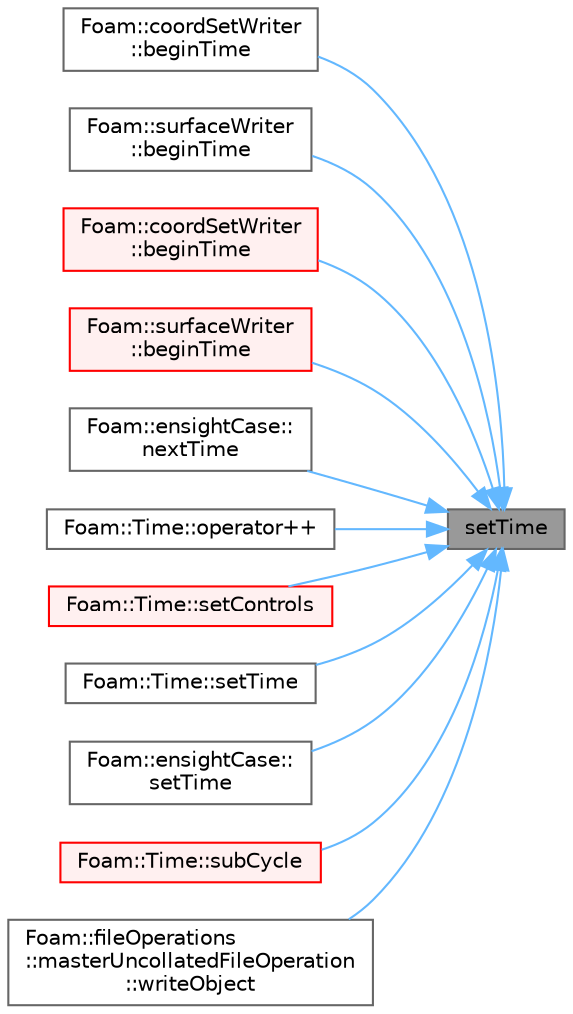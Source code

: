 digraph "setTime"
{
 // LATEX_PDF_SIZE
  bgcolor="transparent";
  edge [fontname=Helvetica,fontsize=10,labelfontname=Helvetica,labelfontsize=10];
  node [fontname=Helvetica,fontsize=10,shape=box,height=0.2,width=0.4];
  rankdir="RL";
  Node1 [id="Node000001",label="setTime",height=0.2,width=0.4,color="gray40", fillcolor="grey60", style="filled", fontcolor="black",tooltip=" "];
  Node1 -> Node2 [id="edge1_Node000001_Node000002",dir="back",color="steelblue1",style="solid",tooltip=" "];
  Node2 [id="Node000002",label="Foam::coordSetWriter\l::beginTime",height=0.2,width=0.4,color="grey40", fillcolor="white", style="filled",URL="$classFoam_1_1coordSetWriter.html#a95b4fc2c36b3c501cae4361630fc81db",tooltip=" "];
  Node1 -> Node3 [id="edge2_Node000001_Node000003",dir="back",color="steelblue1",style="solid",tooltip=" "];
  Node3 [id="Node000003",label="Foam::surfaceWriter\l::beginTime",height=0.2,width=0.4,color="grey40", fillcolor="white", style="filled",URL="$classFoam_1_1surfaceWriter.html#a95b4fc2c36b3c501cae4361630fc81db",tooltip=" "];
  Node1 -> Node4 [id="edge3_Node000001_Node000004",dir="back",color="steelblue1",style="solid",tooltip=" "];
  Node4 [id="Node000004",label="Foam::coordSetWriter\l::beginTime",height=0.2,width=0.4,color="red", fillcolor="#FFF0F0", style="filled",URL="$classFoam_1_1coordSetWriter.html#a4615757231e7af37c60a8d516eeca30c",tooltip=" "];
  Node1 -> Node11 [id="edge4_Node000001_Node000011",dir="back",color="steelblue1",style="solid",tooltip=" "];
  Node11 [id="Node000011",label="Foam::surfaceWriter\l::beginTime",height=0.2,width=0.4,color="red", fillcolor="#FFF0F0", style="filled",URL="$classFoam_1_1surfaceWriter.html#a4615757231e7af37c60a8d516eeca30c",tooltip=" "];
  Node1 -> Node14 [id="edge5_Node000001_Node000014",dir="back",color="steelblue1",style="solid",tooltip=" "];
  Node14 [id="Node000014",label="Foam::ensightCase::\lnextTime",height=0.2,width=0.4,color="grey40", fillcolor="white", style="filled",URL="$classFoam_1_1ensightCase.html#aedb5c0fdadbf6b8c6b582f60b0abf346",tooltip=" "];
  Node1 -> Node15 [id="edge6_Node000001_Node000015",dir="back",color="steelblue1",style="solid",tooltip=" "];
  Node15 [id="Node000015",label="Foam::Time::operator++",height=0.2,width=0.4,color="grey40", fillcolor="white", style="filled",URL="$classFoam_1_1Time.html#ad29d9fc6ef635c14c2d255bd9958d1bb",tooltip=" "];
  Node1 -> Node16 [id="edge7_Node000001_Node000016",dir="back",color="steelblue1",style="solid",tooltip=" "];
  Node16 [id="Node000016",label="Foam::Time::setControls",height=0.2,width=0.4,color="red", fillcolor="#FFF0F0", style="filled",URL="$classFoam_1_1Time.html#a8e7c44db2e98bebfcc1a22d512cd7b34",tooltip=" "];
  Node1 -> Node20 [id="edge8_Node000001_Node000020",dir="back",color="steelblue1",style="solid",tooltip=" "];
  Node20 [id="Node000020",label="Foam::Time::setTime",height=0.2,width=0.4,color="grey40", fillcolor="white", style="filled",URL="$classFoam_1_1Time.html#afe62e3203a66fc2c7c0e41bf981eb4ca",tooltip=" "];
  Node1 -> Node21 [id="edge9_Node000001_Node000021",dir="back",color="steelblue1",style="solid",tooltip=" "];
  Node21 [id="Node000021",label="Foam::ensightCase::\lsetTime",height=0.2,width=0.4,color="grey40", fillcolor="white", style="filled",URL="$classFoam_1_1ensightCase.html#adf10d7217088c4c1b7e404247c1e00cd",tooltip=" "];
  Node1 -> Node22 [id="edge10_Node000001_Node000022",dir="back",color="steelblue1",style="solid",tooltip=" "];
  Node22 [id="Node000022",label="Foam::Time::subCycle",height=0.2,width=0.4,color="red", fillcolor="#FFF0F0", style="filled",URL="$classFoam_1_1Time.html#adb9bf2f1908500d320fc80b25d8e9b76",tooltip=" "];
  Node1 -> Node24 [id="edge11_Node000001_Node000024",dir="back",color="steelblue1",style="solid",tooltip=" "];
  Node24 [id="Node000024",label="Foam::fileOperations\l::masterUncollatedFileOperation\l::writeObject",height=0.2,width=0.4,color="grey40", fillcolor="white", style="filled",URL="$classFoam_1_1fileOperations_1_1masterUncollatedFileOperation.html#adf2fecc42be75b94917f486b70d2ad6a",tooltip=" "];
}
